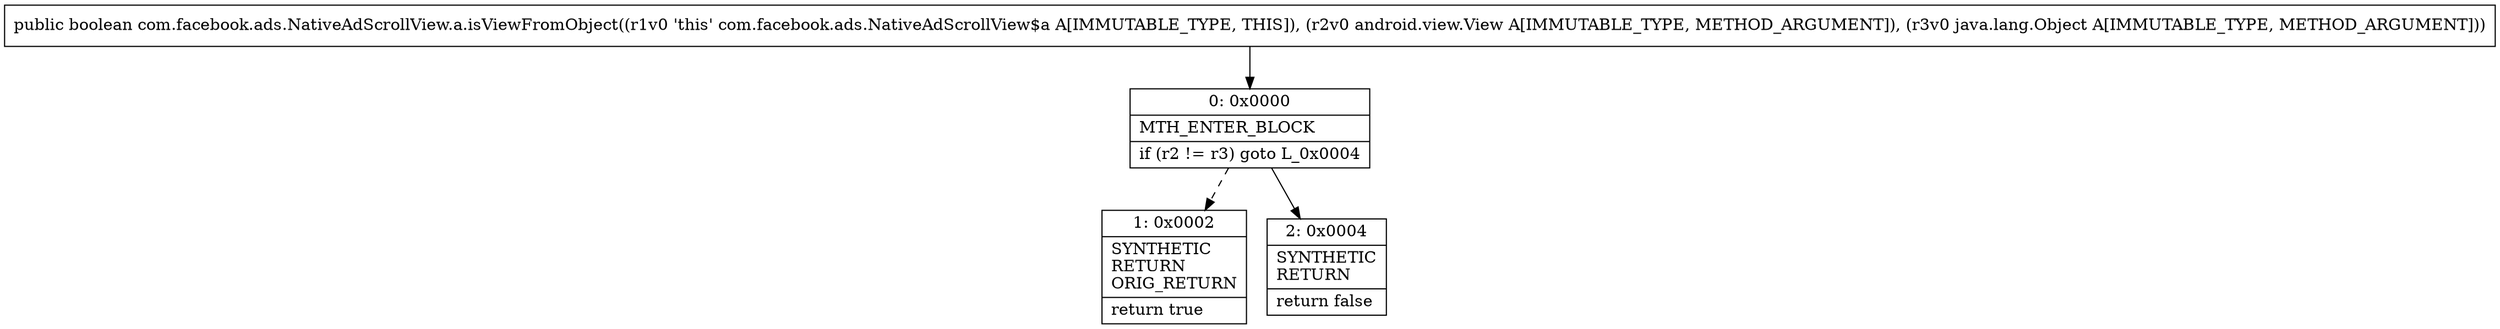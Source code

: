 digraph "CFG forcom.facebook.ads.NativeAdScrollView.a.isViewFromObject(Landroid\/view\/View;Ljava\/lang\/Object;)Z" {
Node_0 [shape=record,label="{0\:\ 0x0000|MTH_ENTER_BLOCK\l|if (r2 != r3) goto L_0x0004\l}"];
Node_1 [shape=record,label="{1\:\ 0x0002|SYNTHETIC\lRETURN\lORIG_RETURN\l|return true\l}"];
Node_2 [shape=record,label="{2\:\ 0x0004|SYNTHETIC\lRETURN\l|return false\l}"];
MethodNode[shape=record,label="{public boolean com.facebook.ads.NativeAdScrollView.a.isViewFromObject((r1v0 'this' com.facebook.ads.NativeAdScrollView$a A[IMMUTABLE_TYPE, THIS]), (r2v0 android.view.View A[IMMUTABLE_TYPE, METHOD_ARGUMENT]), (r3v0 java.lang.Object A[IMMUTABLE_TYPE, METHOD_ARGUMENT])) }"];
MethodNode -> Node_0;
Node_0 -> Node_1[style=dashed];
Node_0 -> Node_2;
}

